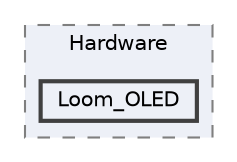 digraph "C:/Users/Will/AppData/Local/Arduino15/packages/loom4/hardware/samd/4.0.6/libraries/Loom/src/Hardware/Loom_OLED"
{
 // LATEX_PDF_SIZE
  bgcolor="transparent";
  edge [fontname=Helvetica,fontsize=10,labelfontname=Helvetica,labelfontsize=10];
  node [fontname=Helvetica,fontsize=10,shape=box,height=0.2,width=0.4];
  compound=true
  subgraph clusterdir_fe266f15a168b9b18dd55bcdb5791bdb {
    graph [ bgcolor="#edf0f7", pencolor="grey50", label="Hardware", fontname=Helvetica,fontsize=10 style="filled,dashed", URL="dir_fe266f15a168b9b18dd55bcdb5791bdb.html",tooltip=""]
  dir_61248b6b72701e88bf7780fa524662f9 [label="Loom_OLED", fillcolor="#edf0f7", color="grey25", style="filled,bold", URL="dir_61248b6b72701e88bf7780fa524662f9.html",tooltip=""];
  }
}
